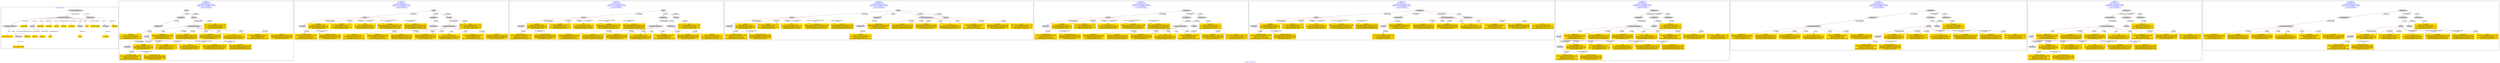 digraph n0 {
fontcolor="blue"
remincross="true"
label="s04-ima-artworks.xml"
subgraph cluster_0 {
label="1-correct model"
n2[style="filled",color="white",fillcolor="lightgray",label="CulturalHeritageObject1"];
n3[shape="plaintext",style="filled",fillcolor="gold",label="relatedArtworksTitle"];
n4[style="filled",color="white",fillcolor="lightgray",label="Document2"];
n5[style="filled",color="white",fillcolor="lightgray",label="CulturalHeritageObject2"];
n6[shape="plaintext",style="filled",fillcolor="gold",label="creationDate"];
n7[style="filled",color="white",fillcolor="lightgray",label="Person1"];
n8[shape="plaintext",style="filled",fillcolor="gold",label="galleryLabel"];
n9[shape="plaintext",style="filled",fillcolor="gold",label="dimensions"];
n10[shape="plaintext",style="filled",fillcolor="gold",label="materials"];
n11[shape="plaintext",style="filled",fillcolor="gold",label="creditLine"];
n12[shape="plaintext",style="filled",fillcolor="gold",label="provenance"];
n13[style="filled",color="white",fillcolor="lightgray",label="Concept2"];
n14[shape="plaintext",style="filled",fillcolor="gold",label="title"];
n15[shape="plaintext",style="filled",fillcolor="gold",label="accessionNumber"];
n16[style="filled",color="white",fillcolor="lightgray",label="Document3"];
n17[shape="plaintext",style="filled",fillcolor="gold",label="nationality"];
n18[shape="plaintext",style="filled",fillcolor="gold",label="birthDate"];
n19[shape="plaintext",style="filled",fillcolor="gold",label="deathDate"];
n20[shape="plaintext",style="filled",fillcolor="gold",label="artist"];
n21[style="filled",color="white",fillcolor="lightgray",label="EuropeanaAggregation2"];
n22[style="filled",color="white",fillcolor="lightgray",label="WebResource2"];
n23[shape="plaintext",style="filled",fillcolor="gold",label="imageURL"];
n24[shape="plaintext",style="filled",fillcolor="gold",label="values"];
n25[shape="plaintext",style="filled",fillcolor="gold",label="relatedArtworksURL"];
n26[shape="plaintext",style="filled",fillcolor="gold",label="sourceURL"];
}
subgraph cluster_1 {
label="candidate 0\nlink coherence:0.0\nnode coherence:0.0\nconfidence:0.5242764211513605\nmapping score:0.28586991816156465\ncost:2100.030006\n-precision:0.33-recall:0.29"
n28[style="filled",color="white",fillcolor="lightgray",label="CulturalHeritageObject1"];
n29[style="filled",color="white",fillcolor="lightgray",label="Person1"];
n30[style="filled",color="white",fillcolor="lightgray",label="Document1"];
n31[style="filled",color="white",fillcolor="lightgray",label="Aggregation1"];
n32[style="filled",color="white",fillcolor="lightgray",label="WebResource1"];
n33[style="filled",color="white",fillcolor="lightgray",label="Proxy1"];
n34[style="filled",color="white",fillcolor="lightgray",label="Concept1"];
n35[shape="plaintext",style="filled",fillcolor="gold",label="imageURL\n[WebResource,classLink,0.95]\n[Document,columnSubClassOfLink,0.032]\n[Document,classLink,0.017]\n[CulturalHeritageObject,provenance,0.001]"];
n36[shape="plaintext",style="filled",fillcolor="gold",label="relatedArtworksURL\n[Document,columnSubClassOfLink,0.668]\n[Document,classLink,0.273]\n[WebResource,classLink,0.044]\n[CulturalHeritageObject,provenance,0.016]"];
n37[shape="plaintext",style="filled",fillcolor="gold",label="galleryLabel\n[CulturalHeritageObject,description,0.572]\n[Person,biographicalInformation,0.334]\n[Document,classLink,0.057]\n[CulturalHeritageObject,title,0.038]"];
n38[shape="plaintext",style="filled",fillcolor="gold",label="deathDate\n[Person,dateOfDeath,0.495]\n[CulturalHeritageObject,created,0.342]\n[Person,biographicalInformation,0.115]\n[Person,dateOfBirth,0.047]"];
n39[shape="plaintext",style="filled",fillcolor="gold",label="materials\n[CulturalHeritageObject,medium,0.875]\n[CulturalHeritageObject,description,0.119]\n[Person,biographicalInformation,0.006]\n[Document,columnSubClassOfLink,0.0]"];
n40[shape="plaintext",style="filled",fillcolor="gold",label="birthDate\n[CulturalHeritageObject,created,0.427]\n[Person,dateOfBirth,0.41]\n[CulturalHeritageObject,description,0.105]\n[Person,dateOfDeath,0.057]"];
n41[shape="plaintext",style="filled",fillcolor="gold",label="artist\n[Document,classLink,0.334]\n[Document,columnSubClassOfLink,0.323]\n[Person,nameOfThePerson,0.246]\n[CulturalHeritageObject,title,0.097]"];
n42[shape="plaintext",style="filled",fillcolor="gold",label="nationality\n[Person,countryAssociatedWithThePerson,0.729]\n[CulturalHeritageObject,provenance,0.113]\n[CulturalHeritageObject,description,0.095]\n[Person,biographicalInformation,0.062]"];
n43[shape="plaintext",style="filled",fillcolor="gold",label="creationDate\n[CulturalHeritageObject,created,0.466]\n[CulturalHeritageObject,description,0.223]\n[Person,biographicalInformation,0.184]\n[Person,dateOfDeath,0.127]"];
n44[shape="plaintext",style="filled",fillcolor="gold",label="relatedArtworksTitle\n[Document,columnSubClassOfLink,0.693]\n[CulturalHeritageObject,provenance,0.104]\n[CulturalHeritageObject,description,0.104]\n[Document,classLink,0.1]"];
n45[shape="plaintext",style="filled",fillcolor="gold",label="title\n[Document,classLink,0.357]\n[Document,columnSubClassOfLink,0.338]\n[CulturalHeritageObject,description,0.173]\n[CulturalHeritageObject,title,0.132]"];
n46[shape="plaintext",style="filled",fillcolor="gold",label="dimensions\n[CulturalHeritageObject,extent,0.89]\n[Person,dateOfDeath,0.063]\n[Person,dateOfBirth,0.04]\n[CulturalHeritageObject,description,0.007]"];
n47[shape="plaintext",style="filled",fillcolor="gold",label="creditLine\n[CulturalHeritageObject,provenance,0.66]\n[CulturalHeritageObject,description,0.183]\n[Document,columnSubClassOfLink,0.08]\n[Document,classLink,0.077]"];
n48[shape="plaintext",style="filled",fillcolor="gold",label="provenance\n[CulturalHeritageObject,provenance,0.373]\n[CulturalHeritageObject,description,0.305]\n[Person,biographicalInformation,0.228]\n[CulturalHeritageObject,rightsHolder,0.094]"];
n49[shape="plaintext",style="filled",fillcolor="gold",label="values\n[CulturalHeritageObject,description,0.365]\n[Concept,prefLabel,0.246]\n[Document,columnSubClassOfLink,0.206]\n[Document,classLink,0.183]"];
}
subgraph cluster_2 {
label="candidate 1\nlink coherence:0.0\nnode coherence:0.0\nconfidence:0.5242764211513605\nmapping score:0.28586991816156465\ncost:2100.040009\n-precision:0.33-recall:0.29"
n51[style="filled",color="white",fillcolor="lightgray",label="Person1"];
n52[style="filled",color="white",fillcolor="lightgray",label="Document1"];
n53[style="filled",color="white",fillcolor="lightgray",label="Aggregation1"];
n54[style="filled",color="white",fillcolor="lightgray",label="WebResource1"];
n55[style="filled",color="white",fillcolor="lightgray",label="Proxy1"];
n56[style="filled",color="white",fillcolor="lightgray",label="Concept1"];
n57[style="filled",color="white",fillcolor="lightgray",label="CulturalHeritageObject1"];
n58[shape="plaintext",style="filled",fillcolor="gold",label="imageURL\n[WebResource,classLink,0.95]\n[Document,columnSubClassOfLink,0.032]\n[Document,classLink,0.017]\n[CulturalHeritageObject,provenance,0.001]"];
n59[shape="plaintext",style="filled",fillcolor="gold",label="relatedArtworksURL\n[Document,columnSubClassOfLink,0.668]\n[Document,classLink,0.273]\n[WebResource,classLink,0.044]\n[CulturalHeritageObject,provenance,0.016]"];
n60[shape="plaintext",style="filled",fillcolor="gold",label="galleryLabel\n[CulturalHeritageObject,description,0.572]\n[Person,biographicalInformation,0.334]\n[Document,classLink,0.057]\n[CulturalHeritageObject,title,0.038]"];
n61[shape="plaintext",style="filled",fillcolor="gold",label="deathDate\n[Person,dateOfDeath,0.495]\n[CulturalHeritageObject,created,0.342]\n[Person,biographicalInformation,0.115]\n[Person,dateOfBirth,0.047]"];
n62[shape="plaintext",style="filled",fillcolor="gold",label="materials\n[CulturalHeritageObject,medium,0.875]\n[CulturalHeritageObject,description,0.119]\n[Person,biographicalInformation,0.006]\n[Document,columnSubClassOfLink,0.0]"];
n63[shape="plaintext",style="filled",fillcolor="gold",label="birthDate\n[CulturalHeritageObject,created,0.427]\n[Person,dateOfBirth,0.41]\n[CulturalHeritageObject,description,0.105]\n[Person,dateOfDeath,0.057]"];
n64[shape="plaintext",style="filled",fillcolor="gold",label="artist\n[Document,classLink,0.334]\n[Document,columnSubClassOfLink,0.323]\n[Person,nameOfThePerson,0.246]\n[CulturalHeritageObject,title,0.097]"];
n65[shape="plaintext",style="filled",fillcolor="gold",label="nationality\n[Person,countryAssociatedWithThePerson,0.729]\n[CulturalHeritageObject,provenance,0.113]\n[CulturalHeritageObject,description,0.095]\n[Person,biographicalInformation,0.062]"];
n66[shape="plaintext",style="filled",fillcolor="gold",label="creationDate\n[CulturalHeritageObject,created,0.466]\n[CulturalHeritageObject,description,0.223]\n[Person,biographicalInformation,0.184]\n[Person,dateOfDeath,0.127]"];
n67[shape="plaintext",style="filled",fillcolor="gold",label="relatedArtworksTitle\n[Document,columnSubClassOfLink,0.693]\n[CulturalHeritageObject,provenance,0.104]\n[CulturalHeritageObject,description,0.104]\n[Document,classLink,0.1]"];
n68[shape="plaintext",style="filled",fillcolor="gold",label="title\n[Document,classLink,0.357]\n[Document,columnSubClassOfLink,0.338]\n[CulturalHeritageObject,description,0.173]\n[CulturalHeritageObject,title,0.132]"];
n69[shape="plaintext",style="filled",fillcolor="gold",label="dimensions\n[CulturalHeritageObject,extent,0.89]\n[Person,dateOfDeath,0.063]\n[Person,dateOfBirth,0.04]\n[CulturalHeritageObject,description,0.007]"];
n70[shape="plaintext",style="filled",fillcolor="gold",label="creditLine\n[CulturalHeritageObject,provenance,0.66]\n[CulturalHeritageObject,description,0.183]\n[Document,columnSubClassOfLink,0.08]\n[Document,classLink,0.077]"];
n71[shape="plaintext",style="filled",fillcolor="gold",label="provenance\n[CulturalHeritageObject,provenance,0.373]\n[CulturalHeritageObject,description,0.305]\n[Person,biographicalInformation,0.228]\n[CulturalHeritageObject,rightsHolder,0.094]"];
n72[shape="plaintext",style="filled",fillcolor="gold",label="values\n[CulturalHeritageObject,description,0.365]\n[Concept,prefLabel,0.246]\n[Document,columnSubClassOfLink,0.206]\n[Document,classLink,0.183]"];
}
subgraph cluster_3 {
label="candidate 2\nlink coherence:0.0\nnode coherence:0.0\nconfidence:0.5242764211513605\nmapping score:0.28586991816156465\ncost:2100.040009\n-precision:0.33-recall:0.29"
n74[style="filled",color="white",fillcolor="lightgray",label="Person1"];
n75[style="filled",color="white",fillcolor="lightgray",label="Document1"];
n76[style="filled",color="white",fillcolor="lightgray",label="Aggregation1"];
n77[style="filled",color="white",fillcolor="lightgray",label="CulturalHeritageObject1"];
n78[style="filled",color="white",fillcolor="lightgray",label="WebResource1"];
n79[style="filled",color="white",fillcolor="lightgray",label="Proxy1"];
n80[style="filled",color="white",fillcolor="lightgray",label="Concept1"];
n81[shape="plaintext",style="filled",fillcolor="gold",label="imageURL\n[WebResource,classLink,0.95]\n[Document,columnSubClassOfLink,0.032]\n[Document,classLink,0.017]\n[CulturalHeritageObject,provenance,0.001]"];
n82[shape="plaintext",style="filled",fillcolor="gold",label="relatedArtworksURL\n[Document,columnSubClassOfLink,0.668]\n[Document,classLink,0.273]\n[WebResource,classLink,0.044]\n[CulturalHeritageObject,provenance,0.016]"];
n83[shape="plaintext",style="filled",fillcolor="gold",label="galleryLabel\n[CulturalHeritageObject,description,0.572]\n[Person,biographicalInformation,0.334]\n[Document,classLink,0.057]\n[CulturalHeritageObject,title,0.038]"];
n84[shape="plaintext",style="filled",fillcolor="gold",label="deathDate\n[Person,dateOfDeath,0.495]\n[CulturalHeritageObject,created,0.342]\n[Person,biographicalInformation,0.115]\n[Person,dateOfBirth,0.047]"];
n85[shape="plaintext",style="filled",fillcolor="gold",label="materials\n[CulturalHeritageObject,medium,0.875]\n[CulturalHeritageObject,description,0.119]\n[Person,biographicalInformation,0.006]\n[Document,columnSubClassOfLink,0.0]"];
n86[shape="plaintext",style="filled",fillcolor="gold",label="birthDate\n[CulturalHeritageObject,created,0.427]\n[Person,dateOfBirth,0.41]\n[CulturalHeritageObject,description,0.105]\n[Person,dateOfDeath,0.057]"];
n87[shape="plaintext",style="filled",fillcolor="gold",label="artist\n[Document,classLink,0.334]\n[Document,columnSubClassOfLink,0.323]\n[Person,nameOfThePerson,0.246]\n[CulturalHeritageObject,title,0.097]"];
n88[shape="plaintext",style="filled",fillcolor="gold",label="nationality\n[Person,countryAssociatedWithThePerson,0.729]\n[CulturalHeritageObject,provenance,0.113]\n[CulturalHeritageObject,description,0.095]\n[Person,biographicalInformation,0.062]"];
n89[shape="plaintext",style="filled",fillcolor="gold",label="creationDate\n[CulturalHeritageObject,created,0.466]\n[CulturalHeritageObject,description,0.223]\n[Person,biographicalInformation,0.184]\n[Person,dateOfDeath,0.127]"];
n90[shape="plaintext",style="filled",fillcolor="gold",label="relatedArtworksTitle\n[Document,columnSubClassOfLink,0.693]\n[CulturalHeritageObject,provenance,0.104]\n[CulturalHeritageObject,description,0.104]\n[Document,classLink,0.1]"];
n91[shape="plaintext",style="filled",fillcolor="gold",label="title\n[Document,classLink,0.357]\n[Document,columnSubClassOfLink,0.338]\n[CulturalHeritageObject,description,0.173]\n[CulturalHeritageObject,title,0.132]"];
n92[shape="plaintext",style="filled",fillcolor="gold",label="dimensions\n[CulturalHeritageObject,extent,0.89]\n[Person,dateOfDeath,0.063]\n[Person,dateOfBirth,0.04]\n[CulturalHeritageObject,description,0.007]"];
n93[shape="plaintext",style="filled",fillcolor="gold",label="creditLine\n[CulturalHeritageObject,provenance,0.66]\n[CulturalHeritageObject,description,0.183]\n[Document,columnSubClassOfLink,0.08]\n[Document,classLink,0.077]"];
n94[shape="plaintext",style="filled",fillcolor="gold",label="provenance\n[CulturalHeritageObject,provenance,0.373]\n[CulturalHeritageObject,description,0.305]\n[Person,biographicalInformation,0.228]\n[CulturalHeritageObject,rightsHolder,0.094]"];
n95[shape="plaintext",style="filled",fillcolor="gold",label="values\n[CulturalHeritageObject,description,0.365]\n[Concept,prefLabel,0.246]\n[Document,columnSubClassOfLink,0.206]\n[Document,classLink,0.183]"];
}
subgraph cluster_4 {
label="candidate 3\nlink coherence:0.0\nnode coherence:0.0\nconfidence:0.5242764211513605\nmapping score:0.28586991816156465\ncost:2100.040009\n-precision:0.33-recall:0.29"
n97[style="filled",color="white",fillcolor="lightgray",label="Person1"];
n98[style="filled",color="white",fillcolor="lightgray",label="Document1"];
n99[style="filled",color="white",fillcolor="lightgray",label="Aggregation1"];
n100[style="filled",color="white",fillcolor="lightgray",label="WebResource1"];
n101[style="filled",color="white",fillcolor="lightgray",label="Proxy1"];
n102[style="filled",color="white",fillcolor="lightgray",label="CulturalHeritageObject1"];
n103[style="filled",color="white",fillcolor="lightgray",label="Concept1"];
n104[shape="plaintext",style="filled",fillcolor="gold",label="imageURL\n[WebResource,classLink,0.95]\n[Document,columnSubClassOfLink,0.032]\n[Document,classLink,0.017]\n[CulturalHeritageObject,provenance,0.001]"];
n105[shape="plaintext",style="filled",fillcolor="gold",label="relatedArtworksURL\n[Document,columnSubClassOfLink,0.668]\n[Document,classLink,0.273]\n[WebResource,classLink,0.044]\n[CulturalHeritageObject,provenance,0.016]"];
n106[shape="plaintext",style="filled",fillcolor="gold",label="galleryLabel\n[CulturalHeritageObject,description,0.572]\n[Person,biographicalInformation,0.334]\n[Document,classLink,0.057]\n[CulturalHeritageObject,title,0.038]"];
n107[shape="plaintext",style="filled",fillcolor="gold",label="deathDate\n[Person,dateOfDeath,0.495]\n[CulturalHeritageObject,created,0.342]\n[Person,biographicalInformation,0.115]\n[Person,dateOfBirth,0.047]"];
n108[shape="plaintext",style="filled",fillcolor="gold",label="materials\n[CulturalHeritageObject,medium,0.875]\n[CulturalHeritageObject,description,0.119]\n[Person,biographicalInformation,0.006]\n[Document,columnSubClassOfLink,0.0]"];
n109[shape="plaintext",style="filled",fillcolor="gold",label="birthDate\n[CulturalHeritageObject,created,0.427]\n[Person,dateOfBirth,0.41]\n[CulturalHeritageObject,description,0.105]\n[Person,dateOfDeath,0.057]"];
n110[shape="plaintext",style="filled",fillcolor="gold",label="artist\n[Document,classLink,0.334]\n[Document,columnSubClassOfLink,0.323]\n[Person,nameOfThePerson,0.246]\n[CulturalHeritageObject,title,0.097]"];
n111[shape="plaintext",style="filled",fillcolor="gold",label="nationality\n[Person,countryAssociatedWithThePerson,0.729]\n[CulturalHeritageObject,provenance,0.113]\n[CulturalHeritageObject,description,0.095]\n[Person,biographicalInformation,0.062]"];
n112[shape="plaintext",style="filled",fillcolor="gold",label="creationDate\n[CulturalHeritageObject,created,0.466]\n[CulturalHeritageObject,description,0.223]\n[Person,biographicalInformation,0.184]\n[Person,dateOfDeath,0.127]"];
n113[shape="plaintext",style="filled",fillcolor="gold",label="relatedArtworksTitle\n[Document,columnSubClassOfLink,0.693]\n[CulturalHeritageObject,provenance,0.104]\n[CulturalHeritageObject,description,0.104]\n[Document,classLink,0.1]"];
n114[shape="plaintext",style="filled",fillcolor="gold",label="title\n[Document,classLink,0.357]\n[Document,columnSubClassOfLink,0.338]\n[CulturalHeritageObject,description,0.173]\n[CulturalHeritageObject,title,0.132]"];
n115[shape="plaintext",style="filled",fillcolor="gold",label="dimensions\n[CulturalHeritageObject,extent,0.89]\n[Person,dateOfDeath,0.063]\n[Person,dateOfBirth,0.04]\n[CulturalHeritageObject,description,0.007]"];
n116[shape="plaintext",style="filled",fillcolor="gold",label="creditLine\n[CulturalHeritageObject,provenance,0.66]\n[CulturalHeritageObject,description,0.183]\n[Document,columnSubClassOfLink,0.08]\n[Document,classLink,0.077]"];
n117[shape="plaintext",style="filled",fillcolor="gold",label="provenance\n[CulturalHeritageObject,provenance,0.373]\n[CulturalHeritageObject,description,0.305]\n[Person,biographicalInformation,0.228]\n[CulturalHeritageObject,rightsHolder,0.094]"];
n118[shape="plaintext",style="filled",fillcolor="gold",label="values\n[CulturalHeritageObject,description,0.365]\n[Concept,prefLabel,0.246]\n[Document,columnSubClassOfLink,0.206]\n[Document,classLink,0.183]"];
}
subgraph cluster_5 {
label="candidate 4\nlink coherence:0.0\nnode coherence:0.0\nconfidence:0.5242764211513605\nmapping score:0.28586991816156465\ncost:2100.040009\n-precision:0.33-recall:0.29"
n120[style="filled",color="white",fillcolor="lightgray",label="Person1"];
n121[style="filled",color="white",fillcolor="lightgray",label="Document1"];
n122[style="filled",color="white",fillcolor="lightgray",label="ProvidedCHO1"];
n123[style="filled",color="white",fillcolor="lightgray",label="CulturalHeritageObject1"];
n124[style="filled",color="white",fillcolor="lightgray",label="Concept1"];
n125[style="filled",color="white",fillcolor="lightgray",label="Aggregation1"];
n126[style="filled",color="white",fillcolor="lightgray",label="WebResource1"];
n127[shape="plaintext",style="filled",fillcolor="gold",label="imageURL\n[WebResource,classLink,0.95]\n[Document,columnSubClassOfLink,0.032]\n[Document,classLink,0.017]\n[CulturalHeritageObject,provenance,0.001]"];
n128[shape="plaintext",style="filled",fillcolor="gold",label="relatedArtworksURL\n[Document,columnSubClassOfLink,0.668]\n[Document,classLink,0.273]\n[WebResource,classLink,0.044]\n[CulturalHeritageObject,provenance,0.016]"];
n129[shape="plaintext",style="filled",fillcolor="gold",label="galleryLabel\n[CulturalHeritageObject,description,0.572]\n[Person,biographicalInformation,0.334]\n[Document,classLink,0.057]\n[CulturalHeritageObject,title,0.038]"];
n130[shape="plaintext",style="filled",fillcolor="gold",label="deathDate\n[Person,dateOfDeath,0.495]\n[CulturalHeritageObject,created,0.342]\n[Person,biographicalInformation,0.115]\n[Person,dateOfBirth,0.047]"];
n131[shape="plaintext",style="filled",fillcolor="gold",label="materials\n[CulturalHeritageObject,medium,0.875]\n[CulturalHeritageObject,description,0.119]\n[Person,biographicalInformation,0.006]\n[Document,columnSubClassOfLink,0.0]"];
n132[shape="plaintext",style="filled",fillcolor="gold",label="birthDate\n[CulturalHeritageObject,created,0.427]\n[Person,dateOfBirth,0.41]\n[CulturalHeritageObject,description,0.105]\n[Person,dateOfDeath,0.057]"];
n133[shape="plaintext",style="filled",fillcolor="gold",label="artist\n[Document,classLink,0.334]\n[Document,columnSubClassOfLink,0.323]\n[Person,nameOfThePerson,0.246]\n[CulturalHeritageObject,title,0.097]"];
n134[shape="plaintext",style="filled",fillcolor="gold",label="nationality\n[Person,countryAssociatedWithThePerson,0.729]\n[CulturalHeritageObject,provenance,0.113]\n[CulturalHeritageObject,description,0.095]\n[Person,biographicalInformation,0.062]"];
n135[shape="plaintext",style="filled",fillcolor="gold",label="creationDate\n[CulturalHeritageObject,created,0.466]\n[CulturalHeritageObject,description,0.223]\n[Person,biographicalInformation,0.184]\n[Person,dateOfDeath,0.127]"];
n136[shape="plaintext",style="filled",fillcolor="gold",label="relatedArtworksTitle\n[Document,columnSubClassOfLink,0.693]\n[CulturalHeritageObject,provenance,0.104]\n[CulturalHeritageObject,description,0.104]\n[Document,classLink,0.1]"];
n137[shape="plaintext",style="filled",fillcolor="gold",label="title\n[Document,classLink,0.357]\n[Document,columnSubClassOfLink,0.338]\n[CulturalHeritageObject,description,0.173]\n[CulturalHeritageObject,title,0.132]"];
n138[shape="plaintext",style="filled",fillcolor="gold",label="dimensions\n[CulturalHeritageObject,extent,0.89]\n[Person,dateOfDeath,0.063]\n[Person,dateOfBirth,0.04]\n[CulturalHeritageObject,description,0.007]"];
n139[shape="plaintext",style="filled",fillcolor="gold",label="creditLine\n[CulturalHeritageObject,provenance,0.66]\n[CulturalHeritageObject,description,0.183]\n[Document,columnSubClassOfLink,0.08]\n[Document,classLink,0.077]"];
n140[shape="plaintext",style="filled",fillcolor="gold",label="provenance\n[CulturalHeritageObject,provenance,0.373]\n[CulturalHeritageObject,description,0.305]\n[Person,biographicalInformation,0.228]\n[CulturalHeritageObject,rightsHolder,0.094]"];
n141[shape="plaintext",style="filled",fillcolor="gold",label="values\n[CulturalHeritageObject,description,0.365]\n[Concept,prefLabel,0.246]\n[Document,columnSubClassOfLink,0.206]\n[Document,classLink,0.183]"];
}
subgraph cluster_6 {
label="candidate 5\nlink coherence:0.0\nnode coherence:0.0\nconfidence:0.5242764211513605\nmapping score:0.28586991816156465\ncost:2100.040009\n-precision:0.33-recall:0.29"
n143[style="filled",color="white",fillcolor="lightgray",label="Person1"];
n144[style="filled",color="white",fillcolor="lightgray",label="Document1"];
n145[style="filled",color="white",fillcolor="lightgray",label="ProvidedCHO1"];
n146[style="filled",color="white",fillcolor="lightgray",label="Concept1"];
n147[style="filled",color="white",fillcolor="lightgray",label="Aggregation1"];
n148[style="filled",color="white",fillcolor="lightgray",label="CulturalHeritageObject1"];
n149[style="filled",color="white",fillcolor="lightgray",label="WebResource1"];
n150[shape="plaintext",style="filled",fillcolor="gold",label="imageURL\n[WebResource,classLink,0.95]\n[Document,columnSubClassOfLink,0.032]\n[Document,classLink,0.017]\n[CulturalHeritageObject,provenance,0.001]"];
n151[shape="plaintext",style="filled",fillcolor="gold",label="relatedArtworksURL\n[Document,columnSubClassOfLink,0.668]\n[Document,classLink,0.273]\n[WebResource,classLink,0.044]\n[CulturalHeritageObject,provenance,0.016]"];
n152[shape="plaintext",style="filled",fillcolor="gold",label="galleryLabel\n[CulturalHeritageObject,description,0.572]\n[Person,biographicalInformation,0.334]\n[Document,classLink,0.057]\n[CulturalHeritageObject,title,0.038]"];
n153[shape="plaintext",style="filled",fillcolor="gold",label="deathDate\n[Person,dateOfDeath,0.495]\n[CulturalHeritageObject,created,0.342]\n[Person,biographicalInformation,0.115]\n[Person,dateOfBirth,0.047]"];
n154[shape="plaintext",style="filled",fillcolor="gold",label="materials\n[CulturalHeritageObject,medium,0.875]\n[CulturalHeritageObject,description,0.119]\n[Person,biographicalInformation,0.006]\n[Document,columnSubClassOfLink,0.0]"];
n155[shape="plaintext",style="filled",fillcolor="gold",label="birthDate\n[CulturalHeritageObject,created,0.427]\n[Person,dateOfBirth,0.41]\n[CulturalHeritageObject,description,0.105]\n[Person,dateOfDeath,0.057]"];
n156[shape="plaintext",style="filled",fillcolor="gold",label="artist\n[Document,classLink,0.334]\n[Document,columnSubClassOfLink,0.323]\n[Person,nameOfThePerson,0.246]\n[CulturalHeritageObject,title,0.097]"];
n157[shape="plaintext",style="filled",fillcolor="gold",label="nationality\n[Person,countryAssociatedWithThePerson,0.729]\n[CulturalHeritageObject,provenance,0.113]\n[CulturalHeritageObject,description,0.095]\n[Person,biographicalInformation,0.062]"];
n158[shape="plaintext",style="filled",fillcolor="gold",label="creationDate\n[CulturalHeritageObject,created,0.466]\n[CulturalHeritageObject,description,0.223]\n[Person,biographicalInformation,0.184]\n[Person,dateOfDeath,0.127]"];
n159[shape="plaintext",style="filled",fillcolor="gold",label="relatedArtworksTitle\n[Document,columnSubClassOfLink,0.693]\n[CulturalHeritageObject,provenance,0.104]\n[CulturalHeritageObject,description,0.104]\n[Document,classLink,0.1]"];
n160[shape="plaintext",style="filled",fillcolor="gold",label="title\n[Document,classLink,0.357]\n[Document,columnSubClassOfLink,0.338]\n[CulturalHeritageObject,description,0.173]\n[CulturalHeritageObject,title,0.132]"];
n161[shape="plaintext",style="filled",fillcolor="gold",label="dimensions\n[CulturalHeritageObject,extent,0.89]\n[Person,dateOfDeath,0.063]\n[Person,dateOfBirth,0.04]\n[CulturalHeritageObject,description,0.007]"];
n162[shape="plaintext",style="filled",fillcolor="gold",label="creditLine\n[CulturalHeritageObject,provenance,0.66]\n[CulturalHeritageObject,description,0.183]\n[Document,columnSubClassOfLink,0.08]\n[Document,classLink,0.077]"];
n163[shape="plaintext",style="filled",fillcolor="gold",label="provenance\n[CulturalHeritageObject,provenance,0.373]\n[CulturalHeritageObject,description,0.305]\n[Person,biographicalInformation,0.228]\n[CulturalHeritageObject,rightsHolder,0.094]"];
n164[shape="plaintext",style="filled",fillcolor="gold",label="values\n[CulturalHeritageObject,description,0.365]\n[Concept,prefLabel,0.246]\n[Document,columnSubClassOfLink,0.206]\n[Document,classLink,0.183]"];
}
subgraph cluster_7 {
label="candidate 6\nlink coherence:0.0\nnode coherence:0.0\nconfidence:0.5242764211513605\nmapping score:0.28586991816156465\ncost:2200.040009\n-precision:0.32-recall:0.29"
n166[style="filled",color="white",fillcolor="lightgray",label="CulturalHeritageObject1"];
n167[style="filled",color="white",fillcolor="lightgray",label="Person1"];
n168[style="filled",color="white",fillcolor="lightgray",label="Organization1"];
n169[style="filled",color="white",fillcolor="lightgray",label="Document1"];
n170[style="filled",color="white",fillcolor="lightgray",label="ProvidedCHO1"];
n171[style="filled",color="white",fillcolor="lightgray",label="Concept1"];
n172[style="filled",color="white",fillcolor="lightgray",label="Aggregation1"];
n173[style="filled",color="white",fillcolor="lightgray",label="WebResource1"];
n174[shape="plaintext",style="filled",fillcolor="gold",label="imageURL\n[WebResource,classLink,0.95]\n[Document,columnSubClassOfLink,0.032]\n[Document,classLink,0.017]\n[CulturalHeritageObject,provenance,0.001]"];
n175[shape="plaintext",style="filled",fillcolor="gold",label="relatedArtworksURL\n[Document,columnSubClassOfLink,0.668]\n[Document,classLink,0.273]\n[WebResource,classLink,0.044]\n[CulturalHeritageObject,provenance,0.016]"];
n176[shape="plaintext",style="filled",fillcolor="gold",label="galleryLabel\n[CulturalHeritageObject,description,0.572]\n[Person,biographicalInformation,0.334]\n[Document,classLink,0.057]\n[CulturalHeritageObject,title,0.038]"];
n177[shape="plaintext",style="filled",fillcolor="gold",label="deathDate\n[Person,dateOfDeath,0.495]\n[CulturalHeritageObject,created,0.342]\n[Person,biographicalInformation,0.115]\n[Person,dateOfBirth,0.047]"];
n178[shape="plaintext",style="filled",fillcolor="gold",label="materials\n[CulturalHeritageObject,medium,0.875]\n[CulturalHeritageObject,description,0.119]\n[Person,biographicalInformation,0.006]\n[Document,columnSubClassOfLink,0.0]"];
n179[shape="plaintext",style="filled",fillcolor="gold",label="birthDate\n[CulturalHeritageObject,created,0.427]\n[Person,dateOfBirth,0.41]\n[CulturalHeritageObject,description,0.105]\n[Person,dateOfDeath,0.057]"];
n180[shape="plaintext",style="filled",fillcolor="gold",label="artist\n[Document,classLink,0.334]\n[Document,columnSubClassOfLink,0.323]\n[Person,nameOfThePerson,0.246]\n[CulturalHeritageObject,title,0.097]"];
n181[shape="plaintext",style="filled",fillcolor="gold",label="nationality\n[Person,countryAssociatedWithThePerson,0.729]\n[CulturalHeritageObject,provenance,0.113]\n[CulturalHeritageObject,description,0.095]\n[Person,biographicalInformation,0.062]"];
n182[shape="plaintext",style="filled",fillcolor="gold",label="creationDate\n[CulturalHeritageObject,created,0.466]\n[CulturalHeritageObject,description,0.223]\n[Person,biographicalInformation,0.184]\n[Person,dateOfDeath,0.127]"];
n183[shape="plaintext",style="filled",fillcolor="gold",label="relatedArtworksTitle\n[Document,columnSubClassOfLink,0.693]\n[CulturalHeritageObject,provenance,0.104]\n[CulturalHeritageObject,description,0.104]\n[Document,classLink,0.1]"];
n184[shape="plaintext",style="filled",fillcolor="gold",label="title\n[Document,classLink,0.357]\n[Document,columnSubClassOfLink,0.338]\n[CulturalHeritageObject,description,0.173]\n[CulturalHeritageObject,title,0.132]"];
n185[shape="plaintext",style="filled",fillcolor="gold",label="dimensions\n[CulturalHeritageObject,extent,0.89]\n[Person,dateOfDeath,0.063]\n[Person,dateOfBirth,0.04]\n[CulturalHeritageObject,description,0.007]"];
n186[shape="plaintext",style="filled",fillcolor="gold",label="creditLine\n[CulturalHeritageObject,provenance,0.66]\n[CulturalHeritageObject,description,0.183]\n[Document,columnSubClassOfLink,0.08]\n[Document,classLink,0.077]"];
n187[shape="plaintext",style="filled",fillcolor="gold",label="provenance\n[CulturalHeritageObject,provenance,0.373]\n[CulturalHeritageObject,description,0.305]\n[Person,biographicalInformation,0.228]\n[CulturalHeritageObject,rightsHolder,0.094]"];
n188[shape="plaintext",style="filled",fillcolor="gold",label="values\n[CulturalHeritageObject,description,0.365]\n[Concept,prefLabel,0.246]\n[Document,columnSubClassOfLink,0.206]\n[Document,classLink,0.183]"];
}
subgraph cluster_8 {
label="candidate 7\nlink coherence:0.0\nnode coherence:0.0\nconfidence:0.5242764211513605\nmapping score:0.28586991816156465\ncost:2200.040009\n-precision:0.32-recall:0.29"
n190[style="filled",color="white",fillcolor="lightgray",label="Organization1"];
n191[style="filled",color="white",fillcolor="lightgray",label="CulturalHeritageObject1"];
n192[style="filled",color="white",fillcolor="lightgray",label="Person1"];
n193[style="filled",color="white",fillcolor="lightgray",label="Document1"];
n194[style="filled",color="white",fillcolor="lightgray",label="ProvidedCHO1"];
n195[style="filled",color="white",fillcolor="lightgray",label="Concept1"];
n196[style="filled",color="white",fillcolor="lightgray",label="Aggregation1"];
n197[style="filled",color="white",fillcolor="lightgray",label="WebResource1"];
n198[shape="plaintext",style="filled",fillcolor="gold",label="imageURL\n[WebResource,classLink,0.95]\n[Document,columnSubClassOfLink,0.032]\n[Document,classLink,0.017]\n[CulturalHeritageObject,provenance,0.001]"];
n199[shape="plaintext",style="filled",fillcolor="gold",label="relatedArtworksURL\n[Document,columnSubClassOfLink,0.668]\n[Document,classLink,0.273]\n[WebResource,classLink,0.044]\n[CulturalHeritageObject,provenance,0.016]"];
n200[shape="plaintext",style="filled",fillcolor="gold",label="galleryLabel\n[CulturalHeritageObject,description,0.572]\n[Person,biographicalInformation,0.334]\n[Document,classLink,0.057]\n[CulturalHeritageObject,title,0.038]"];
n201[shape="plaintext",style="filled",fillcolor="gold",label="deathDate\n[Person,dateOfDeath,0.495]\n[CulturalHeritageObject,created,0.342]\n[Person,biographicalInformation,0.115]\n[Person,dateOfBirth,0.047]"];
n202[shape="plaintext",style="filled",fillcolor="gold",label="materials\n[CulturalHeritageObject,medium,0.875]\n[CulturalHeritageObject,description,0.119]\n[Person,biographicalInformation,0.006]\n[Document,columnSubClassOfLink,0.0]"];
n203[shape="plaintext",style="filled",fillcolor="gold",label="birthDate\n[CulturalHeritageObject,created,0.427]\n[Person,dateOfBirth,0.41]\n[CulturalHeritageObject,description,0.105]\n[Person,dateOfDeath,0.057]"];
n204[shape="plaintext",style="filled",fillcolor="gold",label="artist\n[Document,classLink,0.334]\n[Document,columnSubClassOfLink,0.323]\n[Person,nameOfThePerson,0.246]\n[CulturalHeritageObject,title,0.097]"];
n205[shape="plaintext",style="filled",fillcolor="gold",label="nationality\n[Person,countryAssociatedWithThePerson,0.729]\n[CulturalHeritageObject,provenance,0.113]\n[CulturalHeritageObject,description,0.095]\n[Person,biographicalInformation,0.062]"];
n206[shape="plaintext",style="filled",fillcolor="gold",label="creationDate\n[CulturalHeritageObject,created,0.466]\n[CulturalHeritageObject,description,0.223]\n[Person,biographicalInformation,0.184]\n[Person,dateOfDeath,0.127]"];
n207[shape="plaintext",style="filled",fillcolor="gold",label="relatedArtworksTitle\n[Document,columnSubClassOfLink,0.693]\n[CulturalHeritageObject,provenance,0.104]\n[CulturalHeritageObject,description,0.104]\n[Document,classLink,0.1]"];
n208[shape="plaintext",style="filled",fillcolor="gold",label="title\n[Document,classLink,0.357]\n[Document,columnSubClassOfLink,0.338]\n[CulturalHeritageObject,description,0.173]\n[CulturalHeritageObject,title,0.132]"];
n209[shape="plaintext",style="filled",fillcolor="gold",label="dimensions\n[CulturalHeritageObject,extent,0.89]\n[Person,dateOfDeath,0.063]\n[Person,dateOfBirth,0.04]\n[CulturalHeritageObject,description,0.007]"];
n210[shape="plaintext",style="filled",fillcolor="gold",label="creditLine\n[CulturalHeritageObject,provenance,0.66]\n[CulturalHeritageObject,description,0.183]\n[Document,columnSubClassOfLink,0.08]\n[Document,classLink,0.077]"];
n211[shape="plaintext",style="filled",fillcolor="gold",label="provenance\n[CulturalHeritageObject,provenance,0.373]\n[CulturalHeritageObject,description,0.305]\n[Person,biographicalInformation,0.228]\n[CulturalHeritageObject,rightsHolder,0.094]"];
n212[shape="plaintext",style="filled",fillcolor="gold",label="values\n[CulturalHeritageObject,description,0.365]\n[Concept,prefLabel,0.246]\n[Document,columnSubClassOfLink,0.206]\n[Document,classLink,0.183]"];
}
subgraph cluster_9 {
label="candidate 8\nlink coherence:0.0\nnode coherence:0.0\nconfidence:0.5242764211513605\nmapping score:0.28586991816156465\ncost:2200.040009\n-precision:0.32-recall:0.29"
n214[style="filled",color="white",fillcolor="lightgray",label="CulturalHeritageObject1"];
n215[style="filled",color="white",fillcolor="lightgray",label="Person1"];
n216[style="filled",color="white",fillcolor="lightgray",label="Document1"];
n217[style="filled",color="white",fillcolor="lightgray",label="EuropeanaObject1"];
n218[style="filled",color="white",fillcolor="lightgray",label="ProvidedCHO1"];
n219[style="filled",color="white",fillcolor="lightgray",label="Concept1"];
n220[style="filled",color="white",fillcolor="lightgray",label="Aggregation1"];
n221[style="filled",color="white",fillcolor="lightgray",label="WebResource1"];
n222[shape="plaintext",style="filled",fillcolor="gold",label="imageURL\n[WebResource,classLink,0.95]\n[Document,columnSubClassOfLink,0.032]\n[Document,classLink,0.017]\n[CulturalHeritageObject,provenance,0.001]"];
n223[shape="plaintext",style="filled",fillcolor="gold",label="relatedArtworksURL\n[Document,columnSubClassOfLink,0.668]\n[Document,classLink,0.273]\n[WebResource,classLink,0.044]\n[CulturalHeritageObject,provenance,0.016]"];
n224[shape="plaintext",style="filled",fillcolor="gold",label="galleryLabel\n[CulturalHeritageObject,description,0.572]\n[Person,biographicalInformation,0.334]\n[Document,classLink,0.057]\n[CulturalHeritageObject,title,0.038]"];
n225[shape="plaintext",style="filled",fillcolor="gold",label="deathDate\n[Person,dateOfDeath,0.495]\n[CulturalHeritageObject,created,0.342]\n[Person,biographicalInformation,0.115]\n[Person,dateOfBirth,0.047]"];
n226[shape="plaintext",style="filled",fillcolor="gold",label="materials\n[CulturalHeritageObject,medium,0.875]\n[CulturalHeritageObject,description,0.119]\n[Person,biographicalInformation,0.006]\n[Document,columnSubClassOfLink,0.0]"];
n227[shape="plaintext",style="filled",fillcolor="gold",label="birthDate\n[CulturalHeritageObject,created,0.427]\n[Person,dateOfBirth,0.41]\n[CulturalHeritageObject,description,0.105]\n[Person,dateOfDeath,0.057]"];
n228[shape="plaintext",style="filled",fillcolor="gold",label="artist\n[Document,classLink,0.334]\n[Document,columnSubClassOfLink,0.323]\n[Person,nameOfThePerson,0.246]\n[CulturalHeritageObject,title,0.097]"];
n229[shape="plaintext",style="filled",fillcolor="gold",label="nationality\n[Person,countryAssociatedWithThePerson,0.729]\n[CulturalHeritageObject,provenance,0.113]\n[CulturalHeritageObject,description,0.095]\n[Person,biographicalInformation,0.062]"];
n230[shape="plaintext",style="filled",fillcolor="gold",label="creationDate\n[CulturalHeritageObject,created,0.466]\n[CulturalHeritageObject,description,0.223]\n[Person,biographicalInformation,0.184]\n[Person,dateOfDeath,0.127]"];
n231[shape="plaintext",style="filled",fillcolor="gold",label="relatedArtworksTitle\n[Document,columnSubClassOfLink,0.693]\n[CulturalHeritageObject,provenance,0.104]\n[CulturalHeritageObject,description,0.104]\n[Document,classLink,0.1]"];
n232[shape="plaintext",style="filled",fillcolor="gold",label="title\n[Document,classLink,0.357]\n[Document,columnSubClassOfLink,0.338]\n[CulturalHeritageObject,description,0.173]\n[CulturalHeritageObject,title,0.132]"];
n233[shape="plaintext",style="filled",fillcolor="gold",label="dimensions\n[CulturalHeritageObject,extent,0.89]\n[Person,dateOfDeath,0.063]\n[Person,dateOfBirth,0.04]\n[CulturalHeritageObject,description,0.007]"];
n234[shape="plaintext",style="filled",fillcolor="gold",label="creditLine\n[CulturalHeritageObject,provenance,0.66]\n[CulturalHeritageObject,description,0.183]\n[Document,columnSubClassOfLink,0.08]\n[Document,classLink,0.077]"];
n235[shape="plaintext",style="filled",fillcolor="gold",label="provenance\n[CulturalHeritageObject,provenance,0.373]\n[CulturalHeritageObject,description,0.305]\n[Person,biographicalInformation,0.228]\n[CulturalHeritageObject,rightsHolder,0.094]"];
n236[shape="plaintext",style="filled",fillcolor="gold",label="values\n[CulturalHeritageObject,description,0.365]\n[Concept,prefLabel,0.246]\n[Document,columnSubClassOfLink,0.206]\n[Document,classLink,0.183]"];
}
subgraph cluster_10 {
label="candidate 9\nlink coherence:0.0\nnode coherence:0.0\nconfidence:0.5242764211513605\nmapping score:0.28586991816156465\ncost:2200.040009\n-precision:0.32-recall:0.29"
n238[style="filled",color="white",fillcolor="lightgray",label="Person1"];
n239[style="filled",color="white",fillcolor="lightgray",label="Document1"];
n240[style="filled",color="white",fillcolor="lightgray",label="EuropeanaObject1"];
n241[style="filled",color="white",fillcolor="lightgray",label="CulturalHeritageObject1"];
n242[style="filled",color="white",fillcolor="lightgray",label="ProvidedCHO1"];
n243[style="filled",color="white",fillcolor="lightgray",label="Concept1"];
n244[style="filled",color="white",fillcolor="lightgray",label="Aggregation1"];
n245[style="filled",color="white",fillcolor="lightgray",label="WebResource1"];
n246[shape="plaintext",style="filled",fillcolor="gold",label="imageURL\n[WebResource,classLink,0.95]\n[Document,columnSubClassOfLink,0.032]\n[Document,classLink,0.017]\n[CulturalHeritageObject,provenance,0.001]"];
n247[shape="plaintext",style="filled",fillcolor="gold",label="relatedArtworksURL\n[Document,columnSubClassOfLink,0.668]\n[Document,classLink,0.273]\n[WebResource,classLink,0.044]\n[CulturalHeritageObject,provenance,0.016]"];
n248[shape="plaintext",style="filled",fillcolor="gold",label="galleryLabel\n[CulturalHeritageObject,description,0.572]\n[Person,biographicalInformation,0.334]\n[Document,classLink,0.057]\n[CulturalHeritageObject,title,0.038]"];
n249[shape="plaintext",style="filled",fillcolor="gold",label="deathDate\n[Person,dateOfDeath,0.495]\n[CulturalHeritageObject,created,0.342]\n[Person,biographicalInformation,0.115]\n[Person,dateOfBirth,0.047]"];
n250[shape="plaintext",style="filled",fillcolor="gold",label="materials\n[CulturalHeritageObject,medium,0.875]\n[CulturalHeritageObject,description,0.119]\n[Person,biographicalInformation,0.006]\n[Document,columnSubClassOfLink,0.0]"];
n251[shape="plaintext",style="filled",fillcolor="gold",label="birthDate\n[CulturalHeritageObject,created,0.427]\n[Person,dateOfBirth,0.41]\n[CulturalHeritageObject,description,0.105]\n[Person,dateOfDeath,0.057]"];
n252[shape="plaintext",style="filled",fillcolor="gold",label="artist\n[Document,classLink,0.334]\n[Document,columnSubClassOfLink,0.323]\n[Person,nameOfThePerson,0.246]\n[CulturalHeritageObject,title,0.097]"];
n253[shape="plaintext",style="filled",fillcolor="gold",label="nationality\n[Person,countryAssociatedWithThePerson,0.729]\n[CulturalHeritageObject,provenance,0.113]\n[CulturalHeritageObject,description,0.095]\n[Person,biographicalInformation,0.062]"];
n254[shape="plaintext",style="filled",fillcolor="gold",label="creationDate\n[CulturalHeritageObject,created,0.466]\n[CulturalHeritageObject,description,0.223]\n[Person,biographicalInformation,0.184]\n[Person,dateOfDeath,0.127]"];
n255[shape="plaintext",style="filled",fillcolor="gold",label="relatedArtworksTitle\n[Document,columnSubClassOfLink,0.693]\n[CulturalHeritageObject,provenance,0.104]\n[CulturalHeritageObject,description,0.104]\n[Document,classLink,0.1]"];
n256[shape="plaintext",style="filled",fillcolor="gold",label="title\n[Document,classLink,0.357]\n[Document,columnSubClassOfLink,0.338]\n[CulturalHeritageObject,description,0.173]\n[CulturalHeritageObject,title,0.132]"];
n257[shape="plaintext",style="filled",fillcolor="gold",label="dimensions\n[CulturalHeritageObject,extent,0.89]\n[Person,dateOfDeath,0.063]\n[Person,dateOfBirth,0.04]\n[CulturalHeritageObject,description,0.007]"];
n258[shape="plaintext",style="filled",fillcolor="gold",label="creditLine\n[CulturalHeritageObject,provenance,0.66]\n[CulturalHeritageObject,description,0.183]\n[Document,columnSubClassOfLink,0.08]\n[Document,classLink,0.077]"];
n259[shape="plaintext",style="filled",fillcolor="gold",label="provenance\n[CulturalHeritageObject,provenance,0.373]\n[CulturalHeritageObject,description,0.305]\n[Person,biographicalInformation,0.228]\n[CulturalHeritageObject,rightsHolder,0.094]"];
n260[shape="plaintext",style="filled",fillcolor="gold",label="values\n[CulturalHeritageObject,description,0.365]\n[Concept,prefLabel,0.246]\n[Document,columnSubClassOfLink,0.206]\n[Document,classLink,0.183]"];
}
n2 -> n3[color="brown",fontcolor="black",label="title"]
n2 -> n4[color="brown",fontcolor="black",label="page"]
n5 -> n6[color="brown",fontcolor="black",label="created"]
n5 -> n7[color="brown",fontcolor="black",label="creator"]
n5 -> n8[color="brown",fontcolor="black",label="description"]
n5 -> n9[color="brown",fontcolor="black",label="extent"]
n5 -> n10[color="brown",fontcolor="black",label="medium"]
n5 -> n11[color="brown",fontcolor="black",label="provenance"]
n5 -> n12[color="brown",fontcolor="black",label="provenance"]
n5 -> n13[color="brown",fontcolor="black",label="subject"]
n5 -> n14[color="brown",fontcolor="black",label="title"]
n5 -> n15[color="brown",fontcolor="black",label="accessionNumber"]
n5 -> n2[color="brown",fontcolor="black",label="isRelatedTo"]
n5 -> n16[color="brown",fontcolor="black",label="page"]
n7 -> n17[color="brown",fontcolor="black",label="countryAssociatedWithThePerson"]
n7 -> n18[color="brown",fontcolor="black",label="dateOfBirth"]
n7 -> n19[color="brown",fontcolor="black",label="dateOfDeath"]
n7 -> n20[color="brown",fontcolor="black",label="nameOfThePerson"]
n21 -> n5[color="brown",fontcolor="black",label="aggregatedCHO"]
n21 -> n22[color="brown",fontcolor="black",label="hasView"]
n22 -> n23[color="brown",fontcolor="black",label="classLink"]
n13 -> n24[color="brown",fontcolor="black",label="prefLabel"]
n4 -> n25[color="brown",fontcolor="black",label="classLink"]
n16 -> n26[color="brown",fontcolor="black",label="classLink"]
n28 -> n29[color="brown",fontcolor="black",label="sitter\nw=100.0"]
n29 -> n30[color="brown",fontcolor="black",label="workplaceHomepage\nw=100.010002"]
n31 -> n32[color="brown",fontcolor="black",label="hasView\nw=100.0"]
n33 -> n31[color="brown",fontcolor="black",label="proxyIn\nw=100.0"]
n33 -> n34[color="brown",fontcolor="black",label="hasType\nw=100.010002"]
n34 -> n28[color="brown",fontcolor="black",label="semanticRelation\nw=100.010002"]
n32 -> n35[color="brown",fontcolor="black",label="classLink\nw=100.0"]
n30 -> n36[color="brown",fontcolor="black",label="classLink\nw=100.0"]
n28 -> n37[color="brown",fontcolor="black",label="description\nw=100.0"]
n29 -> n38[color="brown",fontcolor="black",label="dateOfDeath\nw=100.0"]
n28 -> n39[color="brown",fontcolor="black",label="medium\nw=100.0"]
n29 -> n40[color="brown",fontcolor="black",label="dateOfBirth\nw=100.0"]
n29 -> n41[color="brown",fontcolor="black",label="nameOfThePerson\nw=100.0"]
n29 -> n42[color="brown",fontcolor="black",label="countryAssociatedWithThePerson\nw=100.0"]
n28 -> n43[color="brown",fontcolor="black",label="created\nw=100.0"]
n30 -> n44[color="brown",fontcolor="black",label="columnSubClassOfLink\nw=100.0"]
n28 -> n45[color="brown",fontcolor="black",label="title\nw=100.0"]
n28 -> n46[color="brown",fontcolor="black",label="extent\nw=100.0"]
n28 -> n47[color="brown",fontcolor="black",label="provenance\nw=100.0"]
n29 -> n48[color="brown",fontcolor="black",label="biographicalInformation\nw=100.0"]
n34 -> n49[color="brown",fontcolor="black",label="prefLabel\nw=100.0"]
n51 -> n52[color="brown",fontcolor="black",label="workplaceHomepage\nw=100.010002"]
n53 -> n54[color="brown",fontcolor="black",label="hasView\nw=100.0"]
n55 -> n51[color="brown",fontcolor="black",label="hasType\nw=100.010002"]
n55 -> n53[color="brown",fontcolor="black",label="proxyIn\nw=100.0"]
n55 -> n56[color="brown",fontcolor="black",label="hasType\nw=100.010002"]
n56 -> n57[color="brown",fontcolor="black",label="semanticRelation\nw=100.010002"]
n54 -> n58[color="brown",fontcolor="black",label="classLink\nw=100.0"]
n52 -> n59[color="brown",fontcolor="black",label="classLink\nw=100.0"]
n57 -> n60[color="brown",fontcolor="black",label="description\nw=100.0"]
n51 -> n61[color="brown",fontcolor="black",label="dateOfDeath\nw=100.0"]
n57 -> n62[color="brown",fontcolor="black",label="medium\nw=100.0"]
n51 -> n63[color="brown",fontcolor="black",label="dateOfBirth\nw=100.0"]
n51 -> n64[color="brown",fontcolor="black",label="nameOfThePerson\nw=100.0"]
n51 -> n65[color="brown",fontcolor="black",label="countryAssociatedWithThePerson\nw=100.0"]
n57 -> n66[color="brown",fontcolor="black",label="created\nw=100.0"]
n52 -> n67[color="brown",fontcolor="black",label="columnSubClassOfLink\nw=100.0"]
n57 -> n68[color="brown",fontcolor="black",label="title\nw=100.0"]
n57 -> n69[color="brown",fontcolor="black",label="extent\nw=100.0"]
n57 -> n70[color="brown",fontcolor="black",label="provenance\nw=100.0"]
n51 -> n71[color="brown",fontcolor="black",label="biographicalInformation\nw=100.0"]
n56 -> n72[color="brown",fontcolor="black",label="prefLabel\nw=100.0"]
n74 -> n75[color="brown",fontcolor="black",label="workplaceHomepage\nw=100.010002"]
n76 -> n77[color="brown",fontcolor="black",label="aggregatedCHO\nw=100.010002"]
n76 -> n78[color="brown",fontcolor="black",label="hasView\nw=100.0"]
n79 -> n74[color="brown",fontcolor="black",label="hasType\nw=100.010002"]
n79 -> n76[color="brown",fontcolor="black",label="proxyIn\nw=100.0"]
n79 -> n80[color="brown",fontcolor="black",label="hasType\nw=100.010002"]
n78 -> n81[color="brown",fontcolor="black",label="classLink\nw=100.0"]
n75 -> n82[color="brown",fontcolor="black",label="classLink\nw=100.0"]
n77 -> n83[color="brown",fontcolor="black",label="description\nw=100.0"]
n74 -> n84[color="brown",fontcolor="black",label="dateOfDeath\nw=100.0"]
n77 -> n85[color="brown",fontcolor="black",label="medium\nw=100.0"]
n74 -> n86[color="brown",fontcolor="black",label="dateOfBirth\nw=100.0"]
n74 -> n87[color="brown",fontcolor="black",label="nameOfThePerson\nw=100.0"]
n74 -> n88[color="brown",fontcolor="black",label="countryAssociatedWithThePerson\nw=100.0"]
n77 -> n89[color="brown",fontcolor="black",label="created\nw=100.0"]
n75 -> n90[color="brown",fontcolor="black",label="columnSubClassOfLink\nw=100.0"]
n77 -> n91[color="brown",fontcolor="black",label="title\nw=100.0"]
n77 -> n92[color="brown",fontcolor="black",label="extent\nw=100.0"]
n77 -> n93[color="brown",fontcolor="black",label="provenance\nw=100.0"]
n74 -> n94[color="brown",fontcolor="black",label="biographicalInformation\nw=100.0"]
n80 -> n95[color="brown",fontcolor="black",label="prefLabel\nw=100.0"]
n97 -> n98[color="brown",fontcolor="black",label="workplaceHomepage\nw=100.010002"]
n99 -> n100[color="brown",fontcolor="black",label="hasView\nw=100.0"]
n101 -> n102[color="brown",fontcolor="black",label="hasType\nw=100.010002"]
n101 -> n97[color="brown",fontcolor="black",label="hasType\nw=100.010002"]
n101 -> n99[color="brown",fontcolor="black",label="proxyIn\nw=100.0"]
n101 -> n103[color="brown",fontcolor="black",label="hasType\nw=100.010002"]
n100 -> n104[color="brown",fontcolor="black",label="classLink\nw=100.0"]
n98 -> n105[color="brown",fontcolor="black",label="classLink\nw=100.0"]
n102 -> n106[color="brown",fontcolor="black",label="description\nw=100.0"]
n97 -> n107[color="brown",fontcolor="black",label="dateOfDeath\nw=100.0"]
n102 -> n108[color="brown",fontcolor="black",label="medium\nw=100.0"]
n97 -> n109[color="brown",fontcolor="black",label="dateOfBirth\nw=100.0"]
n97 -> n110[color="brown",fontcolor="black",label="nameOfThePerson\nw=100.0"]
n97 -> n111[color="brown",fontcolor="black",label="countryAssociatedWithThePerson\nw=100.0"]
n102 -> n112[color="brown",fontcolor="black",label="created\nw=100.0"]
n98 -> n113[color="brown",fontcolor="black",label="columnSubClassOfLink\nw=100.0"]
n102 -> n114[color="brown",fontcolor="black",label="title\nw=100.0"]
n102 -> n115[color="brown",fontcolor="black",label="extent\nw=100.0"]
n102 -> n116[color="brown",fontcolor="black",label="provenance\nw=100.0"]
n97 -> n117[color="brown",fontcolor="black",label="biographicalInformation\nw=100.0"]
n103 -> n118[color="brown",fontcolor="black",label="prefLabel\nw=100.0"]
n120 -> n121[color="brown",fontcolor="black",label="workplaceHomepage\nw=100.010002"]
n122 -> n123[color="brown",fontcolor="black",label="hasType\nw=100.010002"]
n122 -> n124[color="brown",fontcolor="black",label="hasType\nw=100.010002"]
n125 -> n120[color="brown",fontcolor="black",label="dataProvider\nw=100.010002"]
n125 -> n122[color="brown",fontcolor="black",label="aggregatedCHO\nw=100.0"]
n125 -> n126[color="brown",fontcolor="black",label="hasView\nw=100.0"]
n126 -> n127[color="brown",fontcolor="black",label="classLink\nw=100.0"]
n121 -> n128[color="brown",fontcolor="black",label="classLink\nw=100.0"]
n123 -> n129[color="brown",fontcolor="black",label="description\nw=100.0"]
n120 -> n130[color="brown",fontcolor="black",label="dateOfDeath\nw=100.0"]
n123 -> n131[color="brown",fontcolor="black",label="medium\nw=100.0"]
n120 -> n132[color="brown",fontcolor="black",label="dateOfBirth\nw=100.0"]
n120 -> n133[color="brown",fontcolor="black",label="nameOfThePerson\nw=100.0"]
n120 -> n134[color="brown",fontcolor="black",label="countryAssociatedWithThePerson\nw=100.0"]
n123 -> n135[color="brown",fontcolor="black",label="created\nw=100.0"]
n121 -> n136[color="brown",fontcolor="black",label="columnSubClassOfLink\nw=100.0"]
n123 -> n137[color="brown",fontcolor="black",label="title\nw=100.0"]
n123 -> n138[color="brown",fontcolor="black",label="extent\nw=100.0"]
n123 -> n139[color="brown",fontcolor="black",label="provenance\nw=100.0"]
n120 -> n140[color="brown",fontcolor="black",label="biographicalInformation\nw=100.0"]
n124 -> n141[color="brown",fontcolor="black",label="prefLabel\nw=100.0"]
n143 -> n144[color="brown",fontcolor="black",label="workplaceHomepage\nw=100.010002"]
n145 -> n146[color="brown",fontcolor="black",label="hasType\nw=100.010002"]
n147 -> n148[color="brown",fontcolor="black",label="aggregatedCHO\nw=100.010002"]
n147 -> n143[color="brown",fontcolor="black",label="dataProvider\nw=100.010002"]
n147 -> n145[color="brown",fontcolor="black",label="aggregatedCHO\nw=100.0"]
n147 -> n149[color="brown",fontcolor="black",label="hasView\nw=100.0"]
n149 -> n150[color="brown",fontcolor="black",label="classLink\nw=100.0"]
n144 -> n151[color="brown",fontcolor="black",label="classLink\nw=100.0"]
n148 -> n152[color="brown",fontcolor="black",label="description\nw=100.0"]
n143 -> n153[color="brown",fontcolor="black",label="dateOfDeath\nw=100.0"]
n148 -> n154[color="brown",fontcolor="black",label="medium\nw=100.0"]
n143 -> n155[color="brown",fontcolor="black",label="dateOfBirth\nw=100.0"]
n143 -> n156[color="brown",fontcolor="black",label="nameOfThePerson\nw=100.0"]
n143 -> n157[color="brown",fontcolor="black",label="countryAssociatedWithThePerson\nw=100.0"]
n148 -> n158[color="brown",fontcolor="black",label="created\nw=100.0"]
n144 -> n159[color="brown",fontcolor="black",label="columnSubClassOfLink\nw=100.0"]
n148 -> n160[color="brown",fontcolor="black",label="title\nw=100.0"]
n148 -> n161[color="brown",fontcolor="black",label="extent\nw=100.0"]
n148 -> n162[color="brown",fontcolor="black",label="provenance\nw=100.0"]
n143 -> n163[color="brown",fontcolor="black",label="biographicalInformation\nw=100.0"]
n146 -> n164[color="brown",fontcolor="black",label="prefLabel\nw=100.0"]
n166 -> n167[color="brown",fontcolor="black",label="sitter\nw=100.0"]
n168 -> n166[color="brown",fontcolor="black",label="semanticRelation\nw=100.010002"]
n167 -> n169[color="brown",fontcolor="black",label="workplaceHomepage\nw=100.010002"]
n170 -> n171[color="brown",fontcolor="black",label="hasType\nw=100.010002"]
n172 -> n168[color="brown",fontcolor="black",label="dataProvider\nw=100.010002"]
n172 -> n170[color="brown",fontcolor="black",label="aggregatedCHO\nw=100.0"]
n172 -> n173[color="brown",fontcolor="black",label="hasView\nw=100.0"]
n173 -> n174[color="brown",fontcolor="black",label="classLink\nw=100.0"]
n169 -> n175[color="brown",fontcolor="black",label="classLink\nw=100.0"]
n166 -> n176[color="brown",fontcolor="black",label="description\nw=100.0"]
n167 -> n177[color="brown",fontcolor="black",label="dateOfDeath\nw=100.0"]
n166 -> n178[color="brown",fontcolor="black",label="medium\nw=100.0"]
n167 -> n179[color="brown",fontcolor="black",label="dateOfBirth\nw=100.0"]
n167 -> n180[color="brown",fontcolor="black",label="nameOfThePerson\nw=100.0"]
n167 -> n181[color="brown",fontcolor="black",label="countryAssociatedWithThePerson\nw=100.0"]
n166 -> n182[color="brown",fontcolor="black",label="created\nw=100.0"]
n169 -> n183[color="brown",fontcolor="black",label="columnSubClassOfLink\nw=100.0"]
n166 -> n184[color="brown",fontcolor="black",label="title\nw=100.0"]
n166 -> n185[color="brown",fontcolor="black",label="extent\nw=100.0"]
n166 -> n186[color="brown",fontcolor="black",label="provenance\nw=100.0"]
n167 -> n187[color="brown",fontcolor="black",label="biographicalInformation\nw=100.0"]
n171 -> n188[color="brown",fontcolor="black",label="prefLabel\nw=100.0"]
n190 -> n191[color="brown",fontcolor="black",label="semanticRelation\nw=100.010002"]
n192 -> n193[color="brown",fontcolor="black",label="workplaceHomepage\nw=100.010002"]
n194 -> n192[color="brown",fontcolor="black",label="sitter\nw=100.0"]
n194 -> n195[color="brown",fontcolor="black",label="hasType\nw=100.010002"]
n196 -> n190[color="brown",fontcolor="black",label="dataProvider\nw=100.010002"]
n196 -> n194[color="brown",fontcolor="black",label="aggregatedCHO\nw=100.0"]
n196 -> n197[color="brown",fontcolor="black",label="hasView\nw=100.0"]
n197 -> n198[color="brown",fontcolor="black",label="classLink\nw=100.0"]
n193 -> n199[color="brown",fontcolor="black",label="classLink\nw=100.0"]
n191 -> n200[color="brown",fontcolor="black",label="description\nw=100.0"]
n192 -> n201[color="brown",fontcolor="black",label="dateOfDeath\nw=100.0"]
n191 -> n202[color="brown",fontcolor="black",label="medium\nw=100.0"]
n192 -> n203[color="brown",fontcolor="black",label="dateOfBirth\nw=100.0"]
n192 -> n204[color="brown",fontcolor="black",label="nameOfThePerson\nw=100.0"]
n192 -> n205[color="brown",fontcolor="black",label="countryAssociatedWithThePerson\nw=100.0"]
n191 -> n206[color="brown",fontcolor="black",label="created\nw=100.0"]
n193 -> n207[color="brown",fontcolor="black",label="columnSubClassOfLink\nw=100.0"]
n191 -> n208[color="brown",fontcolor="black",label="title\nw=100.0"]
n191 -> n209[color="brown",fontcolor="black",label="extent\nw=100.0"]
n191 -> n210[color="brown",fontcolor="black",label="provenance\nw=100.0"]
n192 -> n211[color="brown",fontcolor="black",label="biographicalInformation\nw=100.0"]
n195 -> n212[color="brown",fontcolor="black",label="prefLabel\nw=100.0"]
n214 -> n215[color="brown",fontcolor="black",label="sitter\nw=100.0"]
n215 -> n216[color="brown",fontcolor="black",label="workplaceHomepage\nw=100.010002"]
n217 -> n214[color="brown",fontcolor="black",label="isAnnotationOf\nw=100.010002"]
n218 -> n219[color="brown",fontcolor="black",label="hasType\nw=100.010002"]
n220 -> n217[color="brown",fontcolor="black",label="hasView\nw=100.010002"]
n220 -> n218[color="brown",fontcolor="black",label="aggregatedCHO\nw=100.0"]
n220 -> n221[color="brown",fontcolor="black",label="hasView\nw=100.0"]
n221 -> n222[color="brown",fontcolor="black",label="classLink\nw=100.0"]
n216 -> n223[color="brown",fontcolor="black",label="classLink\nw=100.0"]
n214 -> n224[color="brown",fontcolor="black",label="description\nw=100.0"]
n215 -> n225[color="brown",fontcolor="black",label="dateOfDeath\nw=100.0"]
n214 -> n226[color="brown",fontcolor="black",label="medium\nw=100.0"]
n215 -> n227[color="brown",fontcolor="black",label="dateOfBirth\nw=100.0"]
n215 -> n228[color="brown",fontcolor="black",label="nameOfThePerson\nw=100.0"]
n215 -> n229[color="brown",fontcolor="black",label="countryAssociatedWithThePerson\nw=100.0"]
n214 -> n230[color="brown",fontcolor="black",label="created\nw=100.0"]
n216 -> n231[color="brown",fontcolor="black",label="columnSubClassOfLink\nw=100.0"]
n214 -> n232[color="brown",fontcolor="black",label="title\nw=100.0"]
n214 -> n233[color="brown",fontcolor="black",label="extent\nw=100.0"]
n214 -> n234[color="brown",fontcolor="black",label="provenance\nw=100.0"]
n215 -> n235[color="brown",fontcolor="black",label="biographicalInformation\nw=100.0"]
n219 -> n236[color="brown",fontcolor="black",label="prefLabel\nw=100.0"]
n238 -> n239[color="brown",fontcolor="black",label="workplaceHomepage\nw=100.010002"]
n240 -> n241[color="brown",fontcolor="black",label="isAnnotationOf\nw=100.010002"]
n242 -> n238[color="brown",fontcolor="black",label="sitter\nw=100.0"]
n242 -> n243[color="brown",fontcolor="black",label="hasType\nw=100.010002"]
n244 -> n240[color="brown",fontcolor="black",label="hasView\nw=100.010002"]
n244 -> n242[color="brown",fontcolor="black",label="aggregatedCHO\nw=100.0"]
n244 -> n245[color="brown",fontcolor="black",label="hasView\nw=100.0"]
n245 -> n246[color="brown",fontcolor="black",label="classLink\nw=100.0"]
n239 -> n247[color="brown",fontcolor="black",label="classLink\nw=100.0"]
n241 -> n248[color="brown",fontcolor="black",label="description\nw=100.0"]
n238 -> n249[color="brown",fontcolor="black",label="dateOfDeath\nw=100.0"]
n241 -> n250[color="brown",fontcolor="black",label="medium\nw=100.0"]
n238 -> n251[color="brown",fontcolor="black",label="dateOfBirth\nw=100.0"]
n238 -> n252[color="brown",fontcolor="black",label="nameOfThePerson\nw=100.0"]
n238 -> n253[color="brown",fontcolor="black",label="countryAssociatedWithThePerson\nw=100.0"]
n241 -> n254[color="brown",fontcolor="black",label="created\nw=100.0"]
n239 -> n255[color="brown",fontcolor="black",label="columnSubClassOfLink\nw=100.0"]
n241 -> n256[color="brown",fontcolor="black",label="title\nw=100.0"]
n241 -> n257[color="brown",fontcolor="black",label="extent\nw=100.0"]
n241 -> n258[color="brown",fontcolor="black",label="provenance\nw=100.0"]
n238 -> n259[color="brown",fontcolor="black",label="biographicalInformation\nw=100.0"]
n243 -> n260[color="brown",fontcolor="black",label="prefLabel\nw=100.0"]
}
